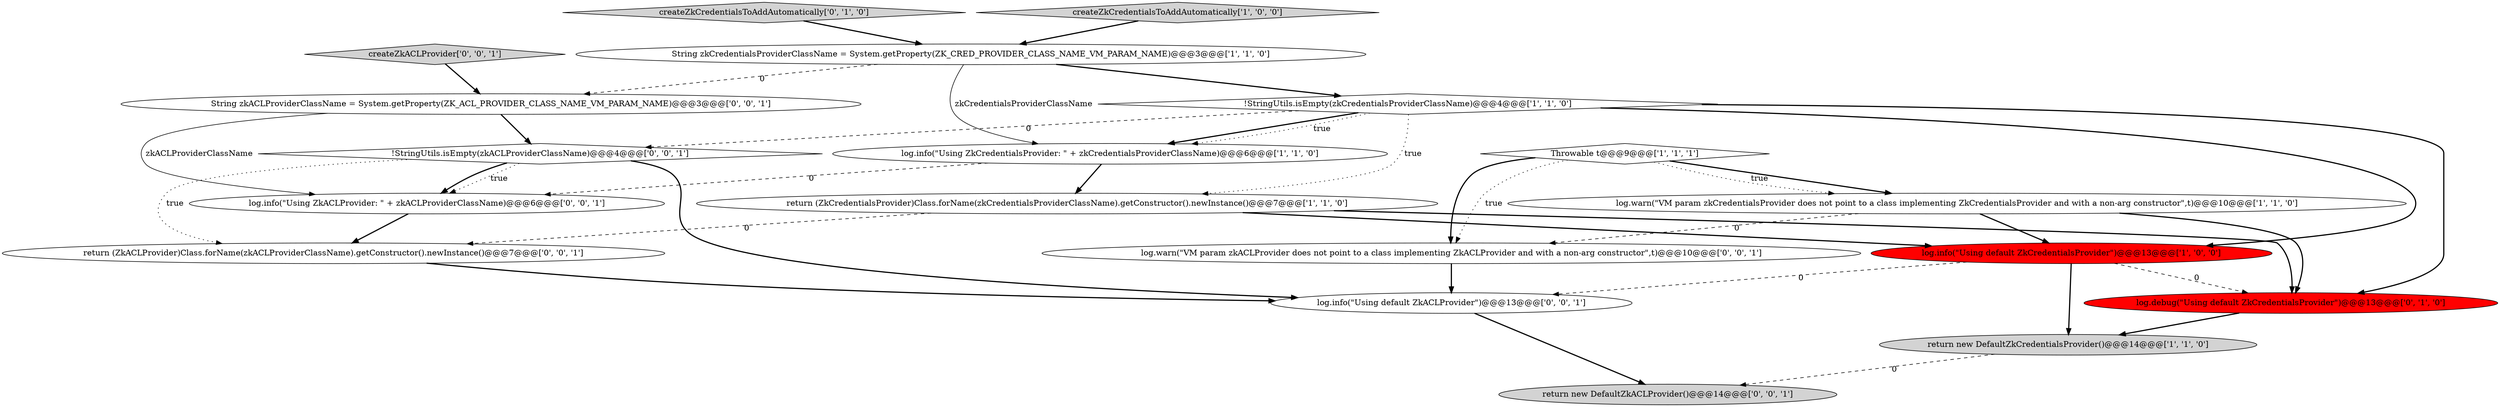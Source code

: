digraph {
14 [style = filled, label = "!StringUtils.isEmpty(zkACLProviderClassName)@@@4@@@['0', '0', '1']", fillcolor = white, shape = diamond image = "AAA0AAABBB3BBB"];
9 [style = filled, label = "log.debug(\"Using default ZkCredentialsProvider\")@@@13@@@['0', '1', '0']", fillcolor = red, shape = ellipse image = "AAA1AAABBB2BBB"];
10 [style = filled, label = "createZkCredentialsToAddAutomatically['0', '1', '0']", fillcolor = lightgray, shape = diamond image = "AAA0AAABBB2BBB"];
18 [style = filled, label = "return new DefaultZkACLProvider()@@@14@@@['0', '0', '1']", fillcolor = lightgray, shape = ellipse image = "AAA0AAABBB3BBB"];
15 [style = filled, label = "return (ZkACLProvider)Class.forName(zkACLProviderClassName).getConstructor().newInstance()@@@7@@@['0', '0', '1']", fillcolor = white, shape = ellipse image = "AAA0AAABBB3BBB"];
7 [style = filled, label = "log.info(\"Using default ZkCredentialsProvider\")@@@13@@@['1', '0', '0']", fillcolor = red, shape = ellipse image = "AAA1AAABBB1BBB"];
13 [style = filled, label = "createZkACLProvider['0', '0', '1']", fillcolor = lightgray, shape = diamond image = "AAA0AAABBB3BBB"];
5 [style = filled, label = "log.warn(\"VM param zkCredentialsProvider does not point to a class implementing ZkCredentialsProvider and with a non-arg constructor\",t)@@@10@@@['1', '1', '0']", fillcolor = white, shape = ellipse image = "AAA0AAABBB1BBB"];
3 [style = filled, label = "log.info(\"Using ZkCredentialsProvider: \" + zkCredentialsProviderClassName)@@@6@@@['1', '1', '0']", fillcolor = white, shape = ellipse image = "AAA0AAABBB1BBB"];
6 [style = filled, label = "!StringUtils.isEmpty(zkCredentialsProviderClassName)@@@4@@@['1', '1', '0']", fillcolor = white, shape = diamond image = "AAA0AAABBB1BBB"];
17 [style = filled, label = "log.info(\"Using default ZkACLProvider\")@@@13@@@['0', '0', '1']", fillcolor = white, shape = ellipse image = "AAA0AAABBB3BBB"];
0 [style = filled, label = "return new DefaultZkCredentialsProvider()@@@14@@@['1', '1', '0']", fillcolor = lightgray, shape = ellipse image = "AAA0AAABBB1BBB"];
2 [style = filled, label = "String zkCredentialsProviderClassName = System.getProperty(ZK_CRED_PROVIDER_CLASS_NAME_VM_PARAM_NAME)@@@3@@@['1', '1', '0']", fillcolor = white, shape = ellipse image = "AAA0AAABBB1BBB"];
4 [style = filled, label = "return (ZkCredentialsProvider)Class.forName(zkCredentialsProviderClassName).getConstructor().newInstance()@@@7@@@['1', '1', '0']", fillcolor = white, shape = ellipse image = "AAA0AAABBB1BBB"];
8 [style = filled, label = "createZkCredentialsToAddAutomatically['1', '0', '0']", fillcolor = lightgray, shape = diamond image = "AAA0AAABBB1BBB"];
11 [style = filled, label = "String zkACLProviderClassName = System.getProperty(ZK_ACL_PROVIDER_CLASS_NAME_VM_PARAM_NAME)@@@3@@@['0', '0', '1']", fillcolor = white, shape = ellipse image = "AAA0AAABBB3BBB"];
16 [style = filled, label = "log.warn(\"VM param zkACLProvider does not point to a class implementing ZkACLProvider and with a non-arg constructor\",t)@@@10@@@['0', '0', '1']", fillcolor = white, shape = ellipse image = "AAA0AAABBB3BBB"];
1 [style = filled, label = "Throwable t@@@9@@@['1', '1', '1']", fillcolor = white, shape = diamond image = "AAA0AAABBB1BBB"];
12 [style = filled, label = "log.info(\"Using ZkACLProvider: \" + zkACLProviderClassName)@@@6@@@['0', '0', '1']", fillcolor = white, shape = ellipse image = "AAA0AAABBB3BBB"];
1->5 [style = bold, label=""];
4->9 [style = bold, label=""];
6->3 [style = bold, label=""];
9->0 [style = bold, label=""];
14->12 [style = dotted, label="true"];
5->9 [style = bold, label=""];
11->14 [style = bold, label=""];
7->17 [style = dashed, label="0"];
2->6 [style = bold, label=""];
12->15 [style = bold, label=""];
14->17 [style = bold, label=""];
7->0 [style = bold, label=""];
11->12 [style = solid, label="zkACLProviderClassName"];
16->17 [style = bold, label=""];
6->14 [style = dashed, label="0"];
2->3 [style = solid, label="zkCredentialsProviderClassName"];
3->4 [style = bold, label=""];
13->11 [style = bold, label=""];
4->7 [style = bold, label=""];
5->16 [style = dashed, label="0"];
14->15 [style = dotted, label="true"];
15->17 [style = bold, label=""];
3->12 [style = dashed, label="0"];
6->4 [style = dotted, label="true"];
8->2 [style = bold, label=""];
1->16 [style = bold, label=""];
7->9 [style = dashed, label="0"];
4->15 [style = dashed, label="0"];
14->12 [style = bold, label=""];
0->18 [style = dashed, label="0"];
5->7 [style = bold, label=""];
2->11 [style = dashed, label="0"];
10->2 [style = bold, label=""];
1->16 [style = dotted, label="true"];
6->9 [style = bold, label=""];
6->7 [style = bold, label=""];
6->3 [style = dotted, label="true"];
1->5 [style = dotted, label="true"];
17->18 [style = bold, label=""];
}
